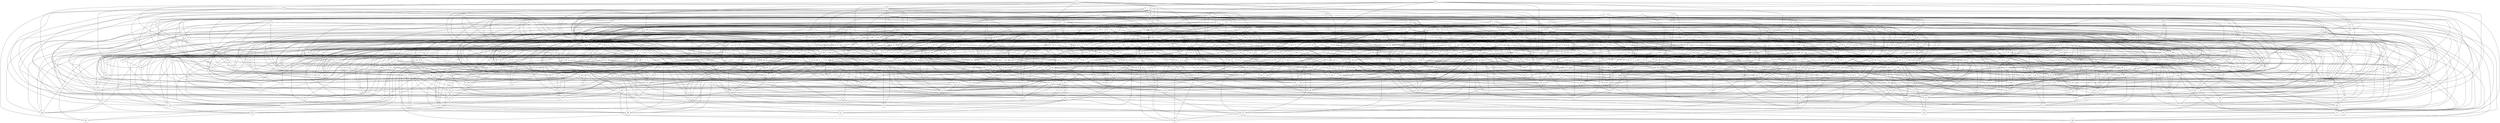 graph arbre {
node [shape=circle]
0 [pos = "-0.400687,0.454879!" ];
1 [pos = "0.196468,-0.605038!" ];
2 [pos = "-0.402270,0.153070!" ];
3 [pos = "-0.238914,0.885728!" ];
4 [pos = "-0.116043,-0.817511!" ];
5 [pos = "0.195821,-0.687356!" ];
6 [pos = "-0.941554,-0.744467!" ];
7 [pos = "-0.125510,0.419240!" ];
8 [pos = "0.370452,-0.983127!" ];
9 [pos = "0.881873,0.454416!" ];
10 [pos = "0.559948,-0.632388!" ];
11 [pos = "-0.501882,-0.045292!" ];
12 [pos = "-0.741672,-0.741008!" ];
13 [pos = "-0.003898,-0.392803!" ];
14 [pos = "-0.360146,-0.854392!" ];
15 [pos = "0.527095,0.239167!" ];
16 [pos = "0.600486,-0.276437!" ];
17 [pos = "0.634129,-0.801784!" ];
18 [pos = "0.876632,-0.604785!" ];
19 [pos = "-0.916056,-0.239411!" ];
20 [pos = "-0.422296,0.279765!" ];
21 [pos = "0.073234,-0.363850!" ];
22 [pos = "0.535298,0.947723!" ];
23 [pos = "-0.944610,-0.094249!" ];
24 [pos = "0.964596,0.937263!" ];
25 [pos = "-0.639833,0.524544!" ];
26 [pos = "-0.695125,-0.141716!" ];
27 [pos = "-0.520748,-0.436797!" ];
28 [pos = "0.117276,0.475354!" ];
29 [pos = "0.170399,0.757130!" ];
30 [pos = "0.620962,-0.302506!" ];
31 [pos = "-0.003703,0.221448!" ];
32 [pos = "0.421057,-0.369574!" ];
33 [pos = "0.419665,0.297689!" ];
34 [pos = "0.025641,0.503608!" ];
35 [pos = "-0.941721,0.603344!" ];
36 [pos = "-0.216626,0.131512!" ];
37 [pos = "-0.760506,-0.681328!" ];
38 [pos = "0.079236,-0.705116!" ];
39 [pos = "0.224422,0.043832!" ];
40 [pos = "-0.767853,0.584589!" ];
41 [pos = "-0.431624,-0.462978!" ];
42 [pos = "-0.557127,0.047628!" ];
43 [pos = "0.100225,0.560149!" ];
44 [pos = "-0.477017,-0.729376!" ];
45 [pos = "0.317279,-0.856056!" ];
46 [pos = "-0.031882,-0.686424!" ];
47 [pos = "0.365392,-0.610825!" ];
48 [pos = "-0.055999,-0.214943!" ];
49 [pos = "0.686864,0.969642!" ];
50 [pos = "-0.711335,0.745143!" ];
51 [pos = "0.572986,0.072039!" ];
52 [pos = "-0.123345,0.812481!" ];
53 [pos = "0.390711,0.955891!" ];
54 [pos = "-0.892635,-0.384866!" ];
55 [pos = "-0.000277,-0.660488!" ];
56 [pos = "-0.800277,0.568099!" ];
57 [pos = "-0.123466,-0.357404!" ];
58 [pos = "-0.384273,0.976759!" ];
59 [pos = "-0.797255,0.138710!" ];
60 [pos = "-0.752617,0.520024!" ];
61 [pos = "0.282654,0.215501!" ];
62 [pos = "0.833599,-0.351953!" ];
63 [pos = "0.604676,-0.222400!" ];
64 [pos = "0.433104,0.291540!" ];
65 [pos = "-0.252758,0.721769!" ];
66 [pos = "0.036683,-0.679772!" ];
67 [pos = "-0.206192,0.913338!" ];
68 [pos = "-0.867291,-0.815481!" ];
69 [pos = "0.869229,-0.759926!" ];
70 [pos = "-0.200347,-0.131049!" ];
71 [pos = "-0.420414,-0.000624!" ];
72 [pos = "-0.562949,0.456120!" ];
73 [pos = "0.641972,0.052778!" ];
74 [pos = "0.432878,0.844717!" ];
75 [pos = "-0.808512,0.680261!" ];
76 [pos = "0.364740,0.474142!" ];
77 [pos = "-0.104237,0.198340!" ];
78 [pos = "-0.877811,-0.499561!" ];
79 [pos = "0.975940,0.555293!" ];
80 [pos = "0.791979,-0.276818!" ];
81 [pos = "0.277062,-0.171338!" ];
82 [pos = "0.043410,-0.929130!" ];
83 [pos = "-0.258000,0.176119!" ];
84 [pos = "-0.744611,-0.388772!" ];
85 [pos = "0.416193,0.055042!" ];
86 [pos = "0.480180,0.995778!" ];
87 [pos = "-0.945582,0.917231!" ];
88 [pos = "0.451898,0.696389!" ];
89 [pos = "-0.029991,-0.115224!" ];
90 [pos = "0.541106,0.161497!" ];
91 [pos = "-0.434963,-0.094154!" ];
92 [pos = "-0.364361,0.460800!" ];
93 [pos = "-0.895814,-0.242171!" ];
94 [pos = "0.961239,-0.919874!" ];
95 [pos = "-0.686879,0.753218!" ];
96 [pos = "-0.196692,0.590183!" ];
97 [pos = "-0.418120,0.846718!" ];
98 [pos = "0.661053,0.323880!" ];
99 [pos = "0.022838,0.916442!" ];
100 [pos = "0.935109,-0.560970!" ];
101 [pos = "-0.028516,0.415289!" ];
102 [pos = "-0.565191,0.025902!" ];
103 [pos = "0.332519,0.886707!" ];
104 [pos = "-0.277709,-0.697472!" ];
105 [pos = "-0.228517,-0.736603!" ];
106 [pos = "0.464025,0.336520!" ];
107 [pos = "0.169244,-0.900336!" ];
108 [pos = "-0.202679,0.273430!" ];
109 [pos = "-0.142507,-0.241440!" ];
110 [pos = "0.353556,0.170614!" ];
111 [pos = "-0.488222,-0.843136!" ];
112 [pos = "-0.239203,0.093658!" ];
113 [pos = "-0.996418,-0.578150!" ];
114 [pos = "-0.582461,0.026420!" ];
115 [pos = "-0.661708,-0.647353!" ];
116 [pos = "0.465450,0.309776!" ];
117 [pos = "0.767936,0.900259!" ];
118 [pos = "-0.664322,0.100455!" ];
119 [pos = "0.786966,0.057969!" ];
120 [pos = "0.402983,-0.441551!" ];
121 [pos = "0.321366,-0.132992!" ];
122 [pos = "0.894969,-0.509390!" ];
123 [pos = "-0.033328,-0.307710!" ];
124 [pos = "0.764040,0.824165!" ];
125 [pos = "0.450850,0.117596!" ];
126 [pos = "-0.005222,0.962628!" ];
127 [pos = "0.274459,0.755576!" ];
128 [pos = "0.056286,0.278042!" ];
129 [pos = "-0.822574,0.473825!" ];
130 [pos = "-0.695538,-0.484282!" ];
131 [pos = "0.826472,0.769912!" ];
132 [pos = "0.825494,0.594408!" ];
133 [pos = "0.670171,-0.838828!" ];
134 [pos = "-0.305137,0.457137!" ];
135 [pos = "0.219141,-0.902154!" ];
136 [pos = "-0.984414,-0.459493!" ];
137 [pos = "-0.035146,0.910556!" ];
138 [pos = "0.031117,0.931526!" ];
139 [pos = "-0.397154,-0.204843!" ];
140 [pos = "0.755690,-0.946304!" ];
141 [pos = "0.912753,-0.249531!" ];
142 [pos = "-0.983676,0.187212!" ];
143 [pos = "-0.493956,0.072610!" ];
144 [pos = "-0.534746,-0.316530!" ];
145 [pos = "-0.453566,-0.230285!" ];
146 [pos = "0.199187,-0.627093!" ];
147 [pos = "-0.460373,0.024681!" ];
148 [pos = "0.967315,-0.790202!" ];
149 [pos = "0.185853,-0.337822!" ];
150 [pos = "0.666935,-0.595007!" ];
151 [pos = "-0.239976,0.682522!" ];
152 [pos = "-0.054499,0.724879!" ];
153 [pos = "0.593077,0.976618!" ];
154 [pos = "0.656405,-0.804077!" ];
155 [pos = "-0.228225,0.412095!" ];
156 [pos = "-0.750381,-0.315472!" ];
157 [pos = "-0.837436,-0.734058!" ];
158 [pos = "0.871740,-0.331392!" ];
159 [pos = "0.338552,-0.663007!" ];
160 [pos = "0.352078,0.884987!" ];
161 [pos = "0.106708,-0.448734!" ];
162 [pos = "-0.742107,0.646335!" ];
163 [pos = "0.575947,-0.774792!" ];
164 [pos = "0.856133,-0.238200!" ];
165 [pos = "-0.112614,0.523069!" ];
166 [pos = "0.166793,0.647410!" ];
167 [pos = "0.205590,-0.887706!" ];
168 [pos = "0.372289,-0.201332!" ];
169 [pos = "-0.911088,0.028694!" ];
170 [pos = "-0.005409,-0.139313!" ];
171 [pos = "-0.559211,0.244210!" ];
172 [pos = "0.545214,-0.396647!" ];
173 [pos = "0.510152,0.416954!" ];
174 [pos = "0.271961,-0.151296!" ];
175 [pos = "0.753947,-0.375961!" ];
176 [pos = "-0.266309,-0.139345!" ];
177 [pos = "0.175305,-0.008416!" ];
178 [pos = "-0.493010,-0.248748!" ];
179 [pos = "0.216792,-0.636876!" ];
180 [pos = "0.513052,-0.895822!" ];
181 [pos = "0.886193,-0.320156!" ];
182 [pos = "0.751589,0.091783!" ];
183 [pos = "-0.207862,0.123878!" ];
184 [pos = "0.890450,-0.118950!" ];
185 [pos = "-0.847429,-0.114959!" ];
186 [pos = "0.741737,-0.406640!" ];
187 [pos = "-0.870749,0.286951!" ];
188 [pos = "0.196712,0.639404!" ];
189 [pos = "-0.296095,-0.531326!" ];
190 [pos = "-0.511892,-0.542148!" ];
191 [pos = "0.092713,0.221799!" ];
192 [pos = "0.318507,-0.731982!" ];
193 [pos = "-0.786617,0.825498!" ];
194 [pos = "0.019270,0.430175!" ];
195 [pos = "-0.811378,-0.467678!" ];
196 [pos = "0.534353,-0.925186!" ];
197 [pos = "0.212166,0.285942!" ];
198 [pos = "0.166597,-0.995696!" ];
199 [pos = "-0.590181,0.057048!" ];
200 [pos = "-0.114646,-0.437609!" ];
201 [pos = "0.942089,-0.372909!" ];
202 [pos = "0.155751,-0.928660!" ];
203 [pos = "0.914042,-0.647537!" ];
204 [pos = "0.710744,-0.382053!" ];
205 [pos = "-0.178863,-0.801148!" ];
206 [pos = "0.075799,0.913850!" ];
207 [pos = "0.420651,-0.605694!" ];
208 [pos = "-0.818132,0.634034!" ];
209 [pos = "-0.780196,0.201138!" ];
210 [pos = "0.064209,-0.591574!" ];
211 [pos = "0.733460,-0.401437!" ];
212 [pos = "-0.516760,-0.054374!" ];
213 [pos = "0.884505,0.649837!" ];
214 [pos = "-0.050070,-0.705676!" ];
215 [pos = "-0.293115,0.835284!" ];
216 [pos = "-0.143285,-0.351026!" ];
217 [pos = "-0.537625,-0.987534!" ];
218 [pos = "-0.279686,-0.623583!" ];
219 [pos = "-0.635071,-0.568942!" ];
220 [pos = "-0.005637,0.186065!" ];
221 [pos = "-0.370090,-0.929838!" ];
222 [pos = "0.099915,-0.949439!" ];
223 [pos = "-0.535532,0.281783!" ];
224 [pos = "0.684595,-0.315728!" ];
225 [pos = "-0.517079,-0.251196!" ];
226 [pos = "0.092698,-0.783619!" ];
227 [pos = "0.347367,0.575938!" ];
228 [pos = "0.162007,0.231872!" ];
229 [pos = "0.225775,-0.888063!" ];
230 [pos = "0.526196,0.932660!" ];
231 [pos = "0.947222,-0.617089!" ];
232 [pos = "-0.418366,-0.590403!" ];
233 [pos = "-0.604623,0.301948!" ];
234 [pos = "-0.213987,-0.239694!" ];
235 [pos = "0.733006,0.780377!" ];
236 [pos = "0.946371,-0.637085!" ];
237 [pos = "0.850539,0.046286!" ];
238 [pos = "-0.586524,-0.684992!" ];
239 [pos = "-0.671931,-0.901929!" ];
240 [pos = "-0.000720,-0.189010!" ];
241 [pos = "-0.153124,-0.908022!" ];
242 [pos = "0.027370,-0.805757!" ];
243 [pos = "0.667916,-0.810623!" ];
244 [pos = "0.426115,-0.106309!" ];
245 [pos = "-0.698686,-0.047689!" ];
246 [pos = "-0.173649,-0.751464!" ];
247 [pos = "0.335223,0.407985!" ];
248 [pos = "-0.341868,0.730600!" ];
249 [pos = "-0.290068,0.444146!" ];
250 [pos = "-0.509095,-0.557062!" ];
251 [pos = "0.224523,-0.562724!" ];
252 [pos = "-0.194147,0.075062!" ];
253 [pos = "0.483562,0.219330!" ];
254 [pos = "0.390070,0.811630!" ];
255 [pos = "0.317401,-0.610650!" ];
256 [pos = "-0.377380,-0.835724!" ];
257 [pos = "-0.518672,0.649991!" ];
258 [pos = "-0.641481,-0.850756!" ];
259 [pos = "0.839368,0.784634!" ];
260 [pos = "0.042935,-0.859318!" ];
261 [pos = "-0.263055,0.869287!" ];
262 [pos = "-0.610782,-0.927832!" ];
263 [pos = "0.277271,0.047350!" ];
264 [pos = "0.802768,0.987204!" ];
265 [pos = "-0.508504,-0.706327!" ];
266 [pos = "-0.569858,0.716019!" ];
267 [pos = "-0.269051,0.235995!" ];
268 [pos = "-0.208919,-0.785489!" ];
269 [pos = "-0.544676,-0.818850!" ];
270 [pos = "-0.973859,0.772725!" ];
271 [pos = "-0.429500,-0.351239!" ];
272 [pos = "0.937002,0.051828!" ];
273 [pos = "-0.701248,-0.704479!" ];
274 [pos = "0.201072,-0.861881!" ];
275 [pos = "-0.919845,-0.755993!" ];
276 [pos = "-0.721199,-0.182899!" ];
277 [pos = "-0.886706,-0.331981!" ];
278 [pos = "-0.110731,0.390565!" ];
279 [pos = "0.715369,-0.307963!" ];
280 [pos = "0.377769,-0.793135!" ];
281 [pos = "-0.014291,0.807910!" ];
282 [pos = "0.922884,0.716658!" ];
283 [pos = "0.043905,-0.286035!" ];
284 [pos = "0.931169,0.499229!" ];
285 [pos = "-0.104885,0.957310!" ];
286 [pos = "0.271955,0.465615!" ];
287 [pos = "-0.393929,0.208956!" ];
288 [pos = "-0.482557,-0.095177!" ];
289 [pos = "0.504477,0.718515!" ];
290 [pos = "0.042942,0.584632!" ];
291 [pos = "0.962522,0.321743!" ];
292 [pos = "-0.598267,-0.924185!" ];
293 [pos = "0.989763,0.291002!" ];
294 [pos = "0.466380,0.705132!" ];
295 [pos = "0.983038,-0.155851!" ];
296 [pos = "0.911997,-0.031252!" ];
297 [pos = "-0.347941,0.834881!" ];
298 [pos = "-0.314594,0.695964!" ];
299 [pos = "-0.451154,-0.383425!" ];
300 [pos = "0.195193,0.443962!" ];
301 [pos = "-0.426115,-0.532852!" ];
302 [pos = "-0.090423,0.179957!" ];
303 [pos = "0.676104,0.427020!" ];
304 [pos = "-0.915221,0.180581!" ];
305 [pos = "0.145535,0.127722!" ];
306 [pos = "-0.234787,0.108057!" ];
307 [pos = "-0.550535,0.166947!" ];
308 [pos = "0.183872,-0.560773!" ];
309 [pos = "-0.542052,-0.349748!" ];
310 [pos = "-0.855641,-0.559013!" ];
311 [pos = "0.494401,-0.943644!" ];
312 [pos = "0.409735,-0.853540!" ];
313 [pos = "0.891238,-0.904859!" ];
314 [pos = "0.842424,-0.559916!" ];
315 [pos = "-0.288284,0.037617!" ];
316 [pos = "0.884046,0.285602!" ];
317 [pos = "0.504765,-0.206377!" ];
318 [pos = "-0.534441,0.180869!" ];
319 [pos = "-0.779356,-0.449662!" ];
320 [pos = "-0.638551,0.366179!" ];
321 [pos = "0.678059,0.126663!" ];
322 [pos = "-0.525765,-0.872476!" ];
323 [pos = "-0.706391,0.658108!" ];
324 [pos = "-0.433248,-0.248442!" ];
325 [pos = "-0.691640,-0.288889!" ];
326 [pos = "0.192545,0.802761!" ];
327 [pos = "-0.232533,-0.397720!" ];
328 [pos = "0.949221,-0.341295!" ];
329 [pos = "-0.302579,0.791645!" ];
330 [pos = "0.098789,0.409137!" ];
331 [pos = "-0.170738,-0.017165!" ];
332 [pos = "-0.305261,-0.665973!" ];
333 [pos = "0.776458,0.160298!" ];
334 [pos = "0.514895,0.997102!" ];
335 [pos = "0.710636,0.876345!" ];
336 [pos = "0.363281,0.388695!" ];
337 [pos = "0.003008,0.837516!" ];
338 [pos = "0.516219,0.296617!" ];
339 [pos = "0.495624,-0.917029!" ];
340 [pos = "-0.951825,0.803984!" ];
341 [pos = "-0.205918,0.240720!" ];
342 [pos = "0.606745,0.561549!" ];
343 [pos = "0.842999,0.555966!" ];
344 [pos = "-0.779746,-0.459580!" ];
345 [pos = "0.347611,0.319044!" ];
346 [pos = "0.949558,-0.823127!" ];
347 [pos = "-0.698121,-0.355703!" ];
348 [pos = "-0.489101,-0.921663!" ];
349 [pos = "0.804594,-0.974206!" ];
350 [pos = "-0.924561,0.515230!" ];
351 [pos = "0.902139,0.438720!" ];
352 [pos = "-0.096075,-0.094854!" ];
353 [pos = "0.276236,-0.579856!" ];
354 [pos = "-0.798237,-0.228140!" ];
355 [pos = "-0.496885,-0.750062!" ];
356 [pos = "-0.424157,0.297197!" ];
357 [pos = "0.490658,-0.817412!" ];
358 [pos = "-0.141254,0.333658!" ];
359 [pos = "0.738554,0.079001!" ];
360 [pos = "0.874078,0.086164!" ];
361 [pos = "-0.601956,0.823636!" ];
362 [pos = "0.263037,-0.300077!" ];
363 [pos = "-0.532068,0.773937!" ];
364 [pos = "-0.221740,-0.727474!" ];
365 [pos = "0.799731,-0.146301!" ];
366 [pos = "0.787756,0.701870!" ];
367 [pos = "-0.707581,-0.308319!" ];
368 [pos = "-0.392984,0.568655!" ];
369 [pos = "0.111825,-0.191220!" ];
370 [pos = "-0.659485,0.614939!" ];
371 [pos = "0.058718,-0.083642!" ];
372 [pos = "-0.087864,-0.450624!" ];
373 [pos = "0.098946,0.770882!" ];
374 [pos = "0.883034,-0.162500!" ];
375 [pos = "-0.150117,0.757112!" ];
376 [pos = "0.923664,0.247927!" ];
377 [pos = "0.580748,0.186702!" ];
378 [pos = "0.947850,-0.951320!" ];
379 [pos = "-0.039362,-0.273890!" ];
380 [pos = "-0.678794,-0.239631!" ];
381 [pos = "0.579808,-0.891038!" ];
382 [pos = "-0.537761,0.872227!" ];
383 [pos = "-0.199357,0.069255!" ];
384 [pos = "0.440882,0.912468!" ];
385 [pos = "0.878034,0.781396!" ];
386 [pos = "0.527407,-0.063248!" ];
387 [pos = "-0.302246,-0.560457!" ];
388 [pos = "0.486129,0.796700!" ];
389 [pos = "-0.789574,0.369163!" ];
390 [pos = "-0.365800,0.060309!" ];
391 [pos = "0.126275,-0.442135!" ];
392 [pos = "-0.691764,-0.292977!" ];
393 [pos = "0.744566,-0.743914!" ];
394 [pos = "-0.244297,-0.294796!" ];
395 [pos = "-0.017805,0.076910!" ];
396 [pos = "0.465573,-0.437996!" ];
397 [pos = "0.185872,0.927812!" ];
398 [pos = "-0.565769,0.986515!" ];
399 [pos = "-0.002933,0.875113!" ];
400 [pos = "0.898983,-0.124899!" ];
401 [pos = "0.656509,0.426390!" ];
402 [pos = "0.811854,-0.645737!" ];
403 [pos = "0.865933,0.297982!" ];
404 [pos = "-0.849036,-0.923642!" ];
405 [pos = "-0.332855,-0.214836!" ];
406 [pos = "0.136667,0.793420!" ];
407 [pos = "0.343029,0.444903!" ];
408 [pos = "-0.499557,0.087595!" ];
409 [pos = "0.700988,0.256147!" ];
410 [pos = "0.792799,-0.316816!" ];
411 [pos = "-0.666944,0.258372!" ];
412 [pos = "0.245187,0.518928!" ];
413 [pos = "0.186184,0.679418!" ];
414 [pos = "0.505443,-0.816749!" ];
415 [pos = "0.554531,0.404426!" ];
416 [pos = "0.058352,0.211040!" ];
417 [pos = "-0.169184,-0.129794!" ];
418 [pos = "0.565303,-0.303252!" ];
419 [pos = "-0.831812,0.716267!" ];
420 [pos = "-0.226893,-0.164667!" ];
421 [pos = "-0.498569,0.909774!" ];
422 [pos = "-0.371247,0.844460!" ];
423 [pos = "0.354676,0.129197!" ];
424 [pos = "-0.067945,0.055665!" ];
425 [pos = "-0.614657,-0.275146!" ];
426 [pos = "0.738849,-0.281600!" ];
427 [pos = "0.983226,-0.015964!" ];
428 [pos = "-0.762672,0.169410!" ];
429 [pos = "-0.336546,0.742771!" ];
430 [pos = "0.352661,-0.782015!" ];
431 [pos = "0.147197,-0.588987!" ];
432 [pos = "0.429025,0.978012!" ];
433 [pos = "0.281219,-0.005672!" ];
434 [pos = "-0.325239,0.449407!" ];
435 [pos = "-0.289404,0.447868!" ];
436 [pos = "-0.715261,0.212027!" ];
437 [pos = "0.357641,-0.086507!" ];
438 [pos = "0.056487,-0.287682!" ];
439 [pos = "-0.957310,0.988542!" ];
440 [pos = "0.767983,-0.571967!" ];
441 [pos = "-0.286605,0.506831!" ];
442 [pos = "0.146433,-0.303379!" ];
443 [pos = "-0.509133,0.383760!" ];
444 [pos = "0.866031,0.154321!" ];
445 [pos = "0.126531,0.218693!" ];
446 [pos = "0.372306,-0.726272!" ];
447 [pos = "0.629706,-0.198669!" ];
448 [pos = "-0.748259,-0.089076!" ];
449 [pos = "0.795659,-0.073499!" ];
450 [pos = "-0.639669,-0.493745!" ];
451 [pos = "-0.625631,-0.354930!" ];
452 [pos = "0.718282,0.732010!" ];
453 [pos = "0.558563,-0.225231!" ];
454 [pos = "-0.555672,0.601253!" ];
455 [pos = "-0.236689,-0.787689!" ];
456 [pos = "-0.970714,0.476706!" ];
457 [pos = "0.719142,0.175719!" ];
458 [pos = "-0.826673,-0.789991!" ];
459 [pos = "-0.440521,-0.960641!" ];
460 [pos = "0.364330,0.686011!" ];
461 [pos = "0.258051,-0.263364!" ];
462 [pos = "0.959739,-0.112243!" ];
463 [pos = "0.537967,-0.788520!" ];
464 [pos = "0.798681,0.333627!" ];
465 [pos = "0.137981,-0.840988!" ];
466 [pos = "0.839882,0.512350!" ];
467 [pos = "-0.195917,0.558164!" ];
468 [pos = "0.244360,-0.637354!" ];
469 [pos = "-0.667067,0.688688!" ];
470 [pos = "0.963899,0.096244!" ];
471 [pos = "0.900998,0.993185!" ];
472 [pos = "-0.427050,0.620140!" ];
473 [pos = "0.168904,-0.253723!" ];
474 [pos = "0.830149,0.728383!" ];
475 [pos = "-0.214365,0.194479!" ];
476 [pos = "0.414394,-0.956314!" ];
477 [pos = "0.931115,0.374133!" ];
478 [pos = "-0.068557,0.469082!" ];
479 [pos = "0.585613,-0.269876!" ];
480 [pos = "-0.197292,-0.276406!" ];
481 [pos = "-0.110864,-0.357410!" ];
482 [pos = "-0.764056,0.693219!" ];
483 [pos = "-0.799246,0.480303!" ];
484 [pos = "-0.944135,-0.466313!" ];
485 [pos = "0.168991,-0.980236!" ];
486 [pos = "0.629931,0.069989!" ];
487 [pos = "-0.987051,-0.797120!" ];
488 [pos = "-0.309870,0.181853!" ];
489 [pos = "-0.050843,-0.479721!" ];
490 [pos = "-0.089764,0.734792!" ];
491 [pos = "0.714758,-0.675370!" ];
492 [pos = "0.778479,0.645873!" ];
493 [pos = "0.698763,-0.290078!" ];
494 [pos = "0.114955,0.284376!" ];
495 [pos = "0.440046,0.917663!" ];
496 [pos = "-0.992030,-0.670818!" ];
497 [pos = "-0.439747,-0.756086!" ];
498 [pos = "-0.977599,-0.238993!" ];
499 [pos = "0.724217,-0.921734!" ];
0--92
0--274
0--436
0--451
1--146
1--308
1--323
1--415
2--18
2--180
2--195
2--287
2--389
2--461
2--470
2--497
3--52
3--67
3--159
3--261
3--333
3--342
3--369
3--435
4--31
4--133
4--205
4--214
4--241
4--307
5--77
5--86
5--113
5--179
5--403
5--411
6--51
6--275
6--283
6--406
6--487
6--496
7--147
7--155
7--278
7--359
7--368
7--478
8--19
8--27
8--150
8--231
8--240
8--350
8--406
8--412
8--476
8--479
9--22
9--103
9--112
9--222
9--278
9--284
9--348
9--351
9--403
9--421
9--466
9--468
10--94
10--150
10--156
10--220
10--223
10--275
10--293
10--338
10--340
10--405
11--22
11--28
11--92
11--95
11--147
11--165
11--210
11--212
11--277
11--401
12--19
12--37
12--82
12--84
12--149
12--273
12--477
13--21
13--145
13--349
13--384
13--414
14--17
14--221
14--256
14--286
14--381
14--466
15--93
15--128
15--158
15--253
15--338
15--377
15--410
15--419
16--30
16--125
16--210
16--249
16--282
16--291
16--459
16--477
16--479
17--82
17--121
17--154
17--163
17--331
17--349
17--351
17--442
18--26
18--35
18--203
18--221
18--223
18--314
18--397
18--402
19--75
19--93
19--95
19--186
19--269
19--274
19--415
19--417
19--484
19--498
20--58
20--141
20--146
20--287
20--289
20--356
20--370
20--409
20--486
21--159
21--161
21--228
21--242
21--281
21--358
21--425
21--438
21--441
21--462
22--31
22--33
22--100
22--114
22--153
22--230
22--297
22--310
22--313
22--334
22--456
23--25
23--102
23--169
23--182
23--185
23--206
23--328
24--41
24--54
24--57
24--78
24--200
24--471
24--498
25--72
25--343
25--370
25--404
26--215
26--242
26--276
26--427
26--437
26--448
27--87
27--114
27--148
27--299
27--309
27--320
27--400
27--428
27--458
28--171
28--181
28--192
28--272
28--300
28--330
28--454
28--480
29--43
29--53
29--64
29--144
29--172
29--202
29--326
29--352
29--406
29--413
29--476
30--44
30--74
30--198
30--224
30--278
30--285
30--348
30--376
30--448
31--70
31--96
31--150
31--157
31--220
31--248
31--320
31--416
32--92
32--120
32--192
32--288
32--450
32--473
33--64
33--160
33--322
33--345
33--418
33--467
34--194
34--217
34--290
34--339
34--396
34--439
34--478
35--66
35--89
35--162
35--211
35--268
35--311
35--350
35--413
35--434
35--450
36--83
36--140
36--183
36--222
36--285
36--306
36--322
36--482
37--55
37--94
37--157
37--178
37--194
37--354
37--433
37--440
37--444
38--50
38--66
38--226
38--305
38--312
38--316
38--391
38--418
39--98
39--177
39--184
39--188
39--263
39--290
39--486
40--49
40--56
40--60
40--135
40--162
40--358
40--399
40--427
40--429
41--230
41--271
41--299
41--301
41--422
42--102
42--143
42--171
42--173
42--294
42--418
43--45
43--166
43--290
43--393
43--439
43--483
44--162
44--265
44--311
44--355
44--470
44--497
45--137
45--183
45--227
45--342
45--369
45--430
45--463
46--55
46--99
46--214
46--241
46--302
46--335
46--383
46--496
47--86
47--113
47--174
47--207
47--255
47--368
47--409
47--479
48--79
48--127
48--240
48--281
48--351
48--379
48--449
48--463
48--474
49--112
49--153
49--223
49--251
49--321
49--335
49--346
50--95
50--123
50--193
50--207
50--218
51--65
51--79
51--90
51--416
51--486
52--288
52--358
52--375
52--430
52--450
53--160
53--230
53--247
53--302
53--322
53--405
53--424
53--432
54--102
54--119
54--174
54--194
54--277
54--296
54--304
54--484
55--66
55--149
55--168
55--176
55--356
55--472
56--228
56--344
57--100
57--216
57--424
57--481
58--88
58--296
58--353
58--421
58--494
59--168
59--225
59--293
59--366
59--428
59--453
60--97
60--165
60--238
60--300
60--325
60--414
60--483
61--110
61--172
61--197
61--286
61--355
61--417
62--69
62--158
62--227
62--289
62--372
62--410
63--99
63--161
63--244
63--282
63--407
63--422
63--439
63--447
63--453
63--479
64--116
64--154
64--279
64--294
64--311
64--319
64--325
64--351
64--387
64--426
64--466
65--151
65--166
65--183
65--191
65--197
65--223
65--259
65--298
65--338
65--375
66--69
66--95
66--131
66--170
66--210
66--247
67--82
67--119
67--403
68--275
68--404
68--458
68--474
69--147
69--276
69--330
69--346
69--403
69--409
70--148
70--202
70--218
70--275
70--281
70--417
70--420
71--74
71--90
71--147
71--153
71--289
71--292
71--390
72--161
72--164
72--262
72--443
73--134
73--315
73--382
73--464
73--486
74--187
74--254
74--336
74--358
74--384
74--388
74--483
75--126
75--208
75--230
75--256
75--260
75--355
75--419
75--482
76--80
76--102
76--128
76--132
76--227
76--291
76--354
76--407
76--430
76--451
77--99
77--163
77--226
77--279
77--302
77--323
77--438
78--98
78--151
78--174
78--195
78--310
78--412
78--420
78--484
79--182
79--284
79--292
79--356
79--430
80--156
80--164
80--228
80--302
80--410
80--420
80--426
80--478
81--100
81--174
81--282
81--292
81--298
81--350
81--388
81--461
82--154
82--164
82--170
82--222
82--260
82--333
82--395
83--94
83--132
83--205
83--267
83--381
83--447
83--475
83--488
84--139
84--253
84--319
84--347
84--360
85--125
85--191
85--219
85--232
85--423
85--462
86--91
86--104
86--295
86--334
86--432
86--468
87--167
87--206
87--304
87--340
87--422
87--426
87--435
87--439
88--176
88--212
88--294
88--298
88--307
88--311
88--381
88--460
88--480
89--166
89--170
89--179
89--183
89--253
89--332
89--352
89--384
90--125
90--204
90--224
90--256
90--377
90--403
90--416
91--96
91--128
91--249
91--275
91--288
92--121
92--147
92--160
92--405
92--434
93--277
93--306
93--441
93--474
94--149
94--178
94--313
94--346
94--378
94--407
95--185
95--218
95--250
95--279
95--469
96--122
96--151
96--341
96--467
97--213
97--339
97--394
97--421
97--422
98--211
98--266
98--293
98--294
98--378
98--401
98--409
98--487
99--138
99--165
99--166
99--250
99--273
99--281
99--359
99--399
99--426
99--450
99--498
100--122
100--145
100--153
100--231
100--271
100--298
100--322
100--370
101--103
101--143
101--170
101--194
101--242
101--416
101--478
101--489
102--114
102--288
102--350
102--361
102--488
103--160
103--222
103--233
103--360
103--460
104--105
104--232
104--332
104--372
104--429
104--492
105--204
105--244
105--301
105--364
105--423
105--455
105--458
106--116
106--173
106--236
106--295
106--327
106--330
107--108
107--167
107--199
107--202
107--445
107--469
107--486
108--317
108--341
108--358
109--189
109--213
109--230
109--480
110--352
110--423
110--450
111--224
111--295
111--322
111--434
111--443
111--486
112--167
112--194
112--306
112--315
112--358
112--383
112--455
113--178
113--187
113--230
113--255
113--327
113--448
113--475
113--490
113--494
113--496
114--127
114--199
114--320
114--347
114--362
114--366
114--368
114--401
115--192
115--219
115--234
115--238
115--240
115--273
115--466
116--145
116--338
116--392
116--455
116--463
117--210
117--264
117--327
117--335
117--416
117--438
117--493
118--136
118--199
118--207
118--288
118--310
118--365
119--160
119--182
119--237
119--424
119--430
119--484
120--296
120--302
120--356
120--396
121--168
121--174
121--228
121--268
121--437
122--140
122--309
122--411
122--469
122--474
122--491
123--181
123--283
123--341
123--346
123--363
123--379
123--463
123--481
124--155
124--213
124--218
124--235
124--251
124--335
124--353
124--394
125--207
125--225
125--266
126--138
126--454
127--326
128--198
128--478
128--494
129--350
129--366
129--389
129--472
129--483
130--222
130--238
130--261
130--344
130--355
130--387
130--450
131--133
131--216
131--227
131--259
131--322
131--471
131--474
131--499
132--194
132--343
132--346
132--371
132--492
133--215
133--218
133--243
133--364
133--423
133--485
133--499
134--236
134--295
134--357
134--371
134--434
134--435
134--441
135--167
135--229
135--243
135--306
135--307
135--313
135--483
136--178
136--179
136--185
136--355
136--382
136--413
136--462
136--484
137--227
137--254
137--285
137--334
137--356
137--399
138--157
138--206
138--228
138--271
138--452
139--143
139--324
139--405
139--420
139--477
140--196
140--277
140--292
140--349
140--426
140--499
141--149
141--164
141--221
141--298
141--371
141--403
141--432
142--170
142--243
142--275
142--304
142--481
143--147
143--176
143--353
143--385
143--408
143--434
143--437
144--225
144--257
144--280
144--306
144--309
144--395
144--435
144--452
144--455
145--152
145--178
145--181
145--267
145--307
145--324
145--327
145--399
146--179
146--196
146--199
146--271
147--394
147--474
148--266
148--346
148--449
148--480
148--490
149--218
149--321
149--352
149--362
149--442
150--193
150--224
150--234
150--314
150--406
150--433
150--491
151--186
151--278
151--305
151--363
151--401
151--409
152--177
152--235
152--273
152--281
152--391
152--490
152--499
153--263
153--362
153--371
154--234
154--243
154--377
154--421
155--249
155--293
155--446
155--495
156--165
156--318
156--367
156--437
157--190
157--239
157--309
157--437
157--458
157--487
158--181
158--309
158--330
158--359
158--383
158--405
159--181
159--202
159--231
159--255
159--277
159--424
159--446
160--296
160--318
160--401
161--168
161--190
161--273
161--391
161--451
161--464
162--263
162--323
162--336
162--397
162--482
163--195
163--208
163--269
163--354
163--427
163--463
164--226
164--299
164--335
164--374
164--444
164--491
165--171
165--207
165--246
165--316
165--363
165--391
165--467
165--478
166--188
166--235
166--263
166--339
166--350
166--377
166--402
166--407
166--413
167--211
167--222
167--249
167--274
167--279
167--285
167--473
168--345
168--496
169--217
169--368
169--479
169--499
170--240
170--351
170--371
170--446
170--490
171--223
171--243
171--318
171--362
171--465
172--190
172--234
172--337
172--377
172--396
172--418
173--209
173--249
173--268
173--290
173--415
173--467
174--287
174--339
174--423
175--211
175--295
175--410
176--282
176--389
176--401
176--405
176--420
176--481
177--261
177--273
177--277
177--292
177--353
177--402
178--225
178--274
178--452
179--324
179--414
179--467
179--468
180--196
180--286
180--339
180--340
180--375
180--414
180--420
180--456
181--211
181--212
181--247
181--286
181--292
181--328
181--461
181--487
182--200
182--333
182--359
182--407
183--205
183--231
183--279
183--424
184--296
184--400
184--467
185--272
185--339
185--448
186--211
186--320
186--422
186--432
187--192
187--294
187--304
187--389
188--261
189--378
189--387
189--429
190--250
190--259
190--301
190--434
191--306
191--416
191--418
191--445
191--485
191--494
192--288
192--290
192--317
192--357
192--366
192--446
192--462
193--229
193--238
193--318
193--334
193--458
194--206
194--330
194--436
194--445
194--472
195--202
195--308
195--317
195--344
195--484
196--216
196--356
196--381
196--498
197--228
197--253
197--370
197--374
198--242
198--246
198--485
199--357
199--491
200--229
200--363
200--372
200--402
200--456
200--478
200--481
201--235
201--244
201--274
201--328
201--350
201--353
201--492
202--222
202--225
202--364
202--388
202--467
202--485
203--236
203--260
203--339
203--357
204--211
204--229
204--394
204--396
204--431
205--266
205--268
205--303
205--459
206--331
206--397
207--269
207--450
208--322
209--395
209--428
209--431
209--442
209--460
210--267
210--300
210--303
210--314
210--332
210--431
211--303
211--388
211--416
211--430
212--260
212--288
212--302
212--410
213--282
213--441
214--313
214--389
214--425
214--457
215--261
215--297
215--329
215--455
216--327
216--420
216--476
216--499
217--292
217--348
217--371
217--415
217--460
218--220
218--243
218--287
218--332
218--387
218--398
219--259
219--270
219--430
219--450
219--466
220--302
220--322
220--338
220--395
220--458
221--267
221--330
221--414
221--427
221--459
221--489
222--286
222--299
222--331
222--361
223--233
223--400
223--422
223--434
224--272
224--294
224--306
224--460
224--493
224--498
225--332
225--365
225--370
226--237
226--242
226--453
227--325
227--391
227--406
228--263
228--278
228--445
228--484
229--317
229--356
229--492
230--364
231--236
231--429
231--479
232--301
232--351
232--387
232--448
233--259
233--320
233--380
233--411
234--252
234--283
234--420
234--459
234--480
234--487
235--292
235--331
235--352
235--359
235--375
235--452
235--499
236--247
236--324
236--371
236--488
237--243
237--360
237--393
237--432
238--265
238--304
238--386
238--388
238--390
238--426
239--258
239--260
239--262
239--298
240--482
241--354
241--388
241--389
241--410
242--260
242--261
242--282
243--393
244--265
244--386
244--437
245--258
245--309
245--396
245--448
246--268
246--320
246--464
247--336
247--407
247--411
247--426
248--279
248--283
248--298
248--429
248--446
249--301
249--318
249--435
250--307
250--399
250--436
250--481
251--271
251--308
251--353
251--458
252--330
252--383
252--431
253--255
253--303
253--398
253--415
254--270
254--287
254--481
255--353
256--394
256--495
257--266
257--367
257--387
257--454
257--466
257--472
258--259
258--326
258--338
258--344
258--387
258--498
259--370
259--385
259--471
260--343
260--423
260--495
261--295
261--367
261--420
262--292
262--373
262--428
263--300
263--433
263--494
264--305
264--366
264--467
264--471
265--339
265--343
265--385
265--491
266--363
266--461
266--469
267--333
267--341
267--374
268--450
268--455
268--483
269--322
269--327
269--355
269--468
270--340
270--396
270--427
270--499
271--299
271--371
271--488
272--360
272--390
272--423
272--427
272--452
272--470
273--295
273--299
273--324
273--342
273--410
274--282
274--438
274--465
274--477
275--310
275--337
275--349
275--391
275--482
276--354
276--380
277--486
278--358
279--408
279--426
279--440
279--493
280--298
280--312
280--365
280--430
280--465
280--469
281--302
281--337
281--341
281--379
281--393
281--463
282--335
282--385
283--393
283--438
284--310
284--386
284--404
285--428
285--475
286--300
286--347
286--407
286--412
286--468
287--340
287--418
287--427
287--488
288--290
288--299
288--360
288--422
289--294
289--388
290--421
290--473
291--293
291--345
291--390
291--472
291--477
292--344
292--349
292--419
293--376
293--417
294--440
295--312
295--449
295--462
295--471
296--321
296--334
296--343
296--411
296--425
296--427
297--299
297--376
297--412
297--422
298--399
298--425
299--414
299--446
299--461
299--488
300--318
300--333
300--360
300--476
301--348
302--398
302--443
303--315
303--401
303--420
303--496
304--368
305--385
305--445
306--317
306--411
306--446
307--318
307--379
307--400
307--408
307--462
308--334
308--431
309--451
310--323
310--467
310--478
311--339
311--350
311--402
311--408
311--476
311--485
312--348
312--357
312--477
312--496
313--349
313--368
314--440
315--390
316--376
316--403
316--427
316--468
317--340
317--435
317--453
318--325
318--472
318--489
319--344
319--361
319--495
320--367
321--397
321--418
321--457
321--476
321--486
322--329
322--348
322--358
322--395
322--401
322--498
323--370
323--413
323--469
324--341
324--383
325--380
325--392
325--472
326--344
326--437
326--457
327--329
327--412
327--471
328--343
328--450
329--429
329--488
330--360
330--474
330--480
331--346
331--352
331--383
331--406
331--438
331--470
332--342
332--433
333--373
333--380
333--457
335--375
335--399
335--473
336--345
336--372
336--409
337--399
337--436
337--471
338--343
338--439
338--492
339--364
339--398
340--419
341--388
341--475
342--347
342--386
342--401
342--417
342--451
343--447
343--453
343--466
343--478
344--350
344--404
344--464
344--468
346--473
346--495
347--367
347--396
347--419
347--450
347--451
348--385
348--393
348--441
348--459
349--473
350--456
351--459
351--477
352--379
352--383
352--417
352--428
353--404
354--397
355--492
356--364
356--440
357--406
357--414
357--438
358--493
359--365
359--400
360--405
360--444
360--491
361--363
361--382
361--489
362--394
362--461
362--489
365--374
365--412
365--449
366--452
366--474
366--475
366--492
367--392
367--409
368--472
369--426
369--451
369--473
370--456
372--420
372--436
372--449
372--489
373--406
373--493
374--399
374--400
374--474
375--421
375--444
375--478
375--490
376--432
376--444
377--379
379--404
379--452
379--453
380--425
380--496
381--458
381--489
382--421
382--459
384--387
384--410
384--495
385--445
385--458
385--474
385--488
387--417
387--443
387--455
389--417
389--443
391--453
391--495
391--499
393--476
393--491
394--428
394--480
395--424
395--462
396--483
398--421
398--440
398--465
398--482
399--402
400--431
400--462
400--470
401--452
402--444
402--491
403--413
403--432
403--464
404--460
406--414
406--482
407--435
407--446
407--464
408--431
409--457
409--489
410--413
411--414
411--422
411--436
412--436
413--415
413--429
413--485
414--447
414--454
414--463
416--428
416--459
416--480
417--454
418--432
418--442
418--468
418--479
418--481
418--490
419--481
420--469
420--494
421--425
423--464
425--443
426--465
427--429
428--436
428--457
429--437
429--466
429--470
430--436
430--446
431--476
432--495
433--437
436--471
438--442
439--442
440--456
442--473
443--447
443--484
443--488
444--447
444--448
448--475
448--493
450--475
450--491
451--494
452--489
455--478
456--461
457--472
457--477
458--465
458--476
460--490
464--480
465--471
466--479
471--496
472--497
473--494
475--485
476--479
477--493
478--490
491--494
493--497
}